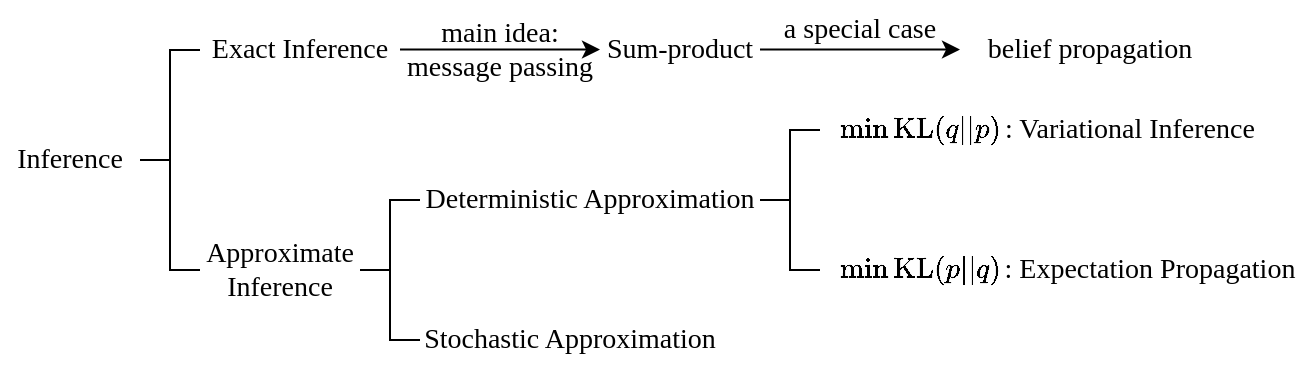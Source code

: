 <mxfile version="21.1.7" type="github">
  <diagram name="Page-1" id="NQaXieNRUr2K35PzJBa7">
    <mxGraphModel dx="562" dy="334" grid="1" gridSize="10" guides="1" tooltips="1" connect="1" arrows="1" fold="1" page="1" pageScale="1" pageWidth="850" pageHeight="1100" math="1" shadow="0">
      <root>
        <mxCell id="0" />
        <mxCell id="1" parent="0" />
        <mxCell id="UJxZVlkd0XKwx1OAgyUY-1" value="" style="strokeWidth=1;html=1;shape=mxgraph.flowchart.annotation_2;align=left;labelPosition=right;pointerEvents=1;" vertex="1" parent="1">
          <mxGeometry x="160" y="265" width="30" height="110" as="geometry" />
        </mxCell>
        <mxCell id="UJxZVlkd0XKwx1OAgyUY-2" value="&lt;font style=&quot;font-size: 14px;&quot; face=&quot;Times New Roman&quot;&gt;Inference&lt;/font&gt;" style="text;html=1;strokeColor=none;fillColor=none;align=center;verticalAlign=middle;whiteSpace=wrap;rounded=0;rotation=0;" vertex="1" parent="1">
          <mxGeometry x="90" y="305" width="70" height="30" as="geometry" />
        </mxCell>
        <mxCell id="UJxZVlkd0XKwx1OAgyUY-3" value="&lt;font style=&quot;font-size: 14px;&quot; face=&quot;Times New Roman&quot;&gt;Exact Inference&lt;/font&gt;" style="text;html=1;strokeColor=none;fillColor=none;align=center;verticalAlign=middle;whiteSpace=wrap;rounded=0;rotation=0;" vertex="1" parent="1">
          <mxGeometry x="190" y="250" width="100" height="30" as="geometry" />
        </mxCell>
        <mxCell id="UJxZVlkd0XKwx1OAgyUY-4" value="&lt;font style=&quot;font-size: 14px;&quot; face=&quot;Times New Roman&quot;&gt;Approximate Inference&lt;/font&gt;" style="text;html=1;strokeColor=none;fillColor=none;align=center;verticalAlign=middle;whiteSpace=wrap;rounded=0;rotation=0;" vertex="1" parent="1">
          <mxGeometry x="190" y="360" width="80" height="30" as="geometry" />
        </mxCell>
        <mxCell id="UJxZVlkd0XKwx1OAgyUY-5" value="&lt;font style=&quot;font-size: 14px;&quot; face=&quot;Times New Roman&quot;&gt;Deterministic Approximation&lt;/font&gt;" style="text;html=1;strokeColor=none;fillColor=none;align=center;verticalAlign=middle;whiteSpace=wrap;rounded=0;rotation=0;" vertex="1" parent="1">
          <mxGeometry x="300" y="325" width="170" height="30" as="geometry" />
        </mxCell>
        <mxCell id="UJxZVlkd0XKwx1OAgyUY-6" value="" style="strokeWidth=1;html=1;shape=mxgraph.flowchart.annotation_2;align=left;labelPosition=right;pointerEvents=1;" vertex="1" parent="1">
          <mxGeometry x="270" y="340" width="30" height="70" as="geometry" />
        </mxCell>
        <mxCell id="UJxZVlkd0XKwx1OAgyUY-7" value="&lt;font style=&quot;font-size: 14px;&quot; face=&quot;Times New Roman&quot;&gt;Stochastic Approximation&lt;/font&gt;" style="text;html=1;strokeColor=none;fillColor=none;align=center;verticalAlign=middle;whiteSpace=wrap;rounded=0;rotation=0;" vertex="1" parent="1">
          <mxGeometry x="300" y="395" width="150" height="30" as="geometry" />
        </mxCell>
        <mxCell id="UJxZVlkd0XKwx1OAgyUY-9" value="&lt;font style=&quot;font-size: 14px;&quot; face=&quot;Times New Roman&quot;&gt;: Expectation Propagation&lt;/font&gt;" style="text;html=1;strokeColor=none;fillColor=none;align=center;verticalAlign=middle;whiteSpace=wrap;rounded=0;rotation=0;" vertex="1" parent="1">
          <mxGeometry x="590" y="360" width="150" height="30" as="geometry" />
        </mxCell>
        <mxCell id="UJxZVlkd0XKwx1OAgyUY-10" value="&lt;font style=&quot;font-size: 14px;&quot; face=&quot;Times New Roman&quot;&gt;: Variational Inference&lt;/font&gt;" style="text;html=1;strokeColor=none;fillColor=none;align=center;verticalAlign=middle;whiteSpace=wrap;rounded=0;rotation=0;" vertex="1" parent="1">
          <mxGeometry x="590" y="290" width="130" height="30" as="geometry" />
        </mxCell>
        <mxCell id="UJxZVlkd0XKwx1OAgyUY-11" value="&lt;font face=&quot;Times New Roman&quot;&gt;&lt;span style=&quot;font-size: 14px;&quot;&gt;$$\min \mathrm{KL}(q || p)$$&lt;/span&gt;&lt;/font&gt;" style="text;html=1;strokeColor=none;fillColor=none;align=center;verticalAlign=middle;whiteSpace=wrap;rounded=0;rotation=0;" vertex="1" parent="1">
          <mxGeometry x="510" y="290" width="80" height="30" as="geometry" />
        </mxCell>
        <mxCell id="UJxZVlkd0XKwx1OAgyUY-12" value="&lt;font face=&quot;Times New Roman&quot;&gt;&lt;span style=&quot;font-size: 14px;&quot;&gt;$$\min \mathrm{KL}(p || q)$$&lt;/span&gt;&lt;/font&gt;" style="text;html=1;strokeColor=none;fillColor=none;align=center;verticalAlign=middle;whiteSpace=wrap;rounded=0;rotation=0;" vertex="1" parent="1">
          <mxGeometry x="510" y="360" width="80" height="30" as="geometry" />
        </mxCell>
        <mxCell id="UJxZVlkd0XKwx1OAgyUY-13" value="" style="endArrow=classic;html=1;rounded=0;endFill=1;" edge="1" parent="1">
          <mxGeometry width="50" height="50" relative="1" as="geometry">
            <mxPoint x="290" y="264.8" as="sourcePoint" />
            <mxPoint x="390" y="264.8" as="targetPoint" />
          </mxGeometry>
        </mxCell>
        <mxCell id="UJxZVlkd0XKwx1OAgyUY-14" value="&lt;font style=&quot;font-size: 14px;&quot; face=&quot;Times New Roman&quot;&gt;main idea:&lt;br&gt;message passing&lt;br&gt;&lt;/font&gt;" style="text;html=1;strokeColor=none;fillColor=none;align=center;verticalAlign=middle;whiteSpace=wrap;rounded=0;rotation=0;" vertex="1" parent="1">
          <mxGeometry x="290" y="250" width="100" height="30" as="geometry" />
        </mxCell>
        <mxCell id="UJxZVlkd0XKwx1OAgyUY-18" value="&lt;font style=&quot;font-size: 14px;&quot; face=&quot;Times New Roman&quot;&gt;Sum-product&lt;/font&gt;" style="text;html=1;strokeColor=none;fillColor=none;align=center;verticalAlign=middle;whiteSpace=wrap;rounded=0;rotation=0;" vertex="1" parent="1">
          <mxGeometry x="390" y="250" width="80" height="30" as="geometry" />
        </mxCell>
        <mxCell id="UJxZVlkd0XKwx1OAgyUY-20" value="" style="endArrow=classic;html=1;rounded=0;endFill=1;" edge="1" parent="1">
          <mxGeometry width="50" height="50" relative="1" as="geometry">
            <mxPoint x="470" y="264.8" as="sourcePoint" />
            <mxPoint x="570" y="264.8" as="targetPoint" />
          </mxGeometry>
        </mxCell>
        <mxCell id="UJxZVlkd0XKwx1OAgyUY-21" value="&lt;font style=&quot;font-size: 14px;&quot; face=&quot;Times New Roman&quot;&gt;a special case&lt;br&gt;&lt;/font&gt;" style="text;html=1;strokeColor=none;fillColor=none;align=center;verticalAlign=middle;whiteSpace=wrap;rounded=0;rotation=0;" vertex="1" parent="1">
          <mxGeometry x="480" y="240" width="80" height="30" as="geometry" />
        </mxCell>
        <mxCell id="UJxZVlkd0XKwx1OAgyUY-22" value="&lt;font style=&quot;font-size: 14px;&quot; face=&quot;Times New Roman&quot;&gt;belief propagation&lt;/font&gt;" style="text;html=1;strokeColor=none;fillColor=none;align=center;verticalAlign=middle;whiteSpace=wrap;rounded=0;rotation=0;" vertex="1" parent="1">
          <mxGeometry x="580" y="250" width="110" height="30" as="geometry" />
        </mxCell>
        <mxCell id="UJxZVlkd0XKwx1OAgyUY-23" value="" style="strokeWidth=1;html=1;shape=mxgraph.flowchart.annotation_2;align=left;labelPosition=right;pointerEvents=1;" vertex="1" parent="1">
          <mxGeometry x="470" y="305" width="30" height="70" as="geometry" />
        </mxCell>
      </root>
    </mxGraphModel>
  </diagram>
</mxfile>
